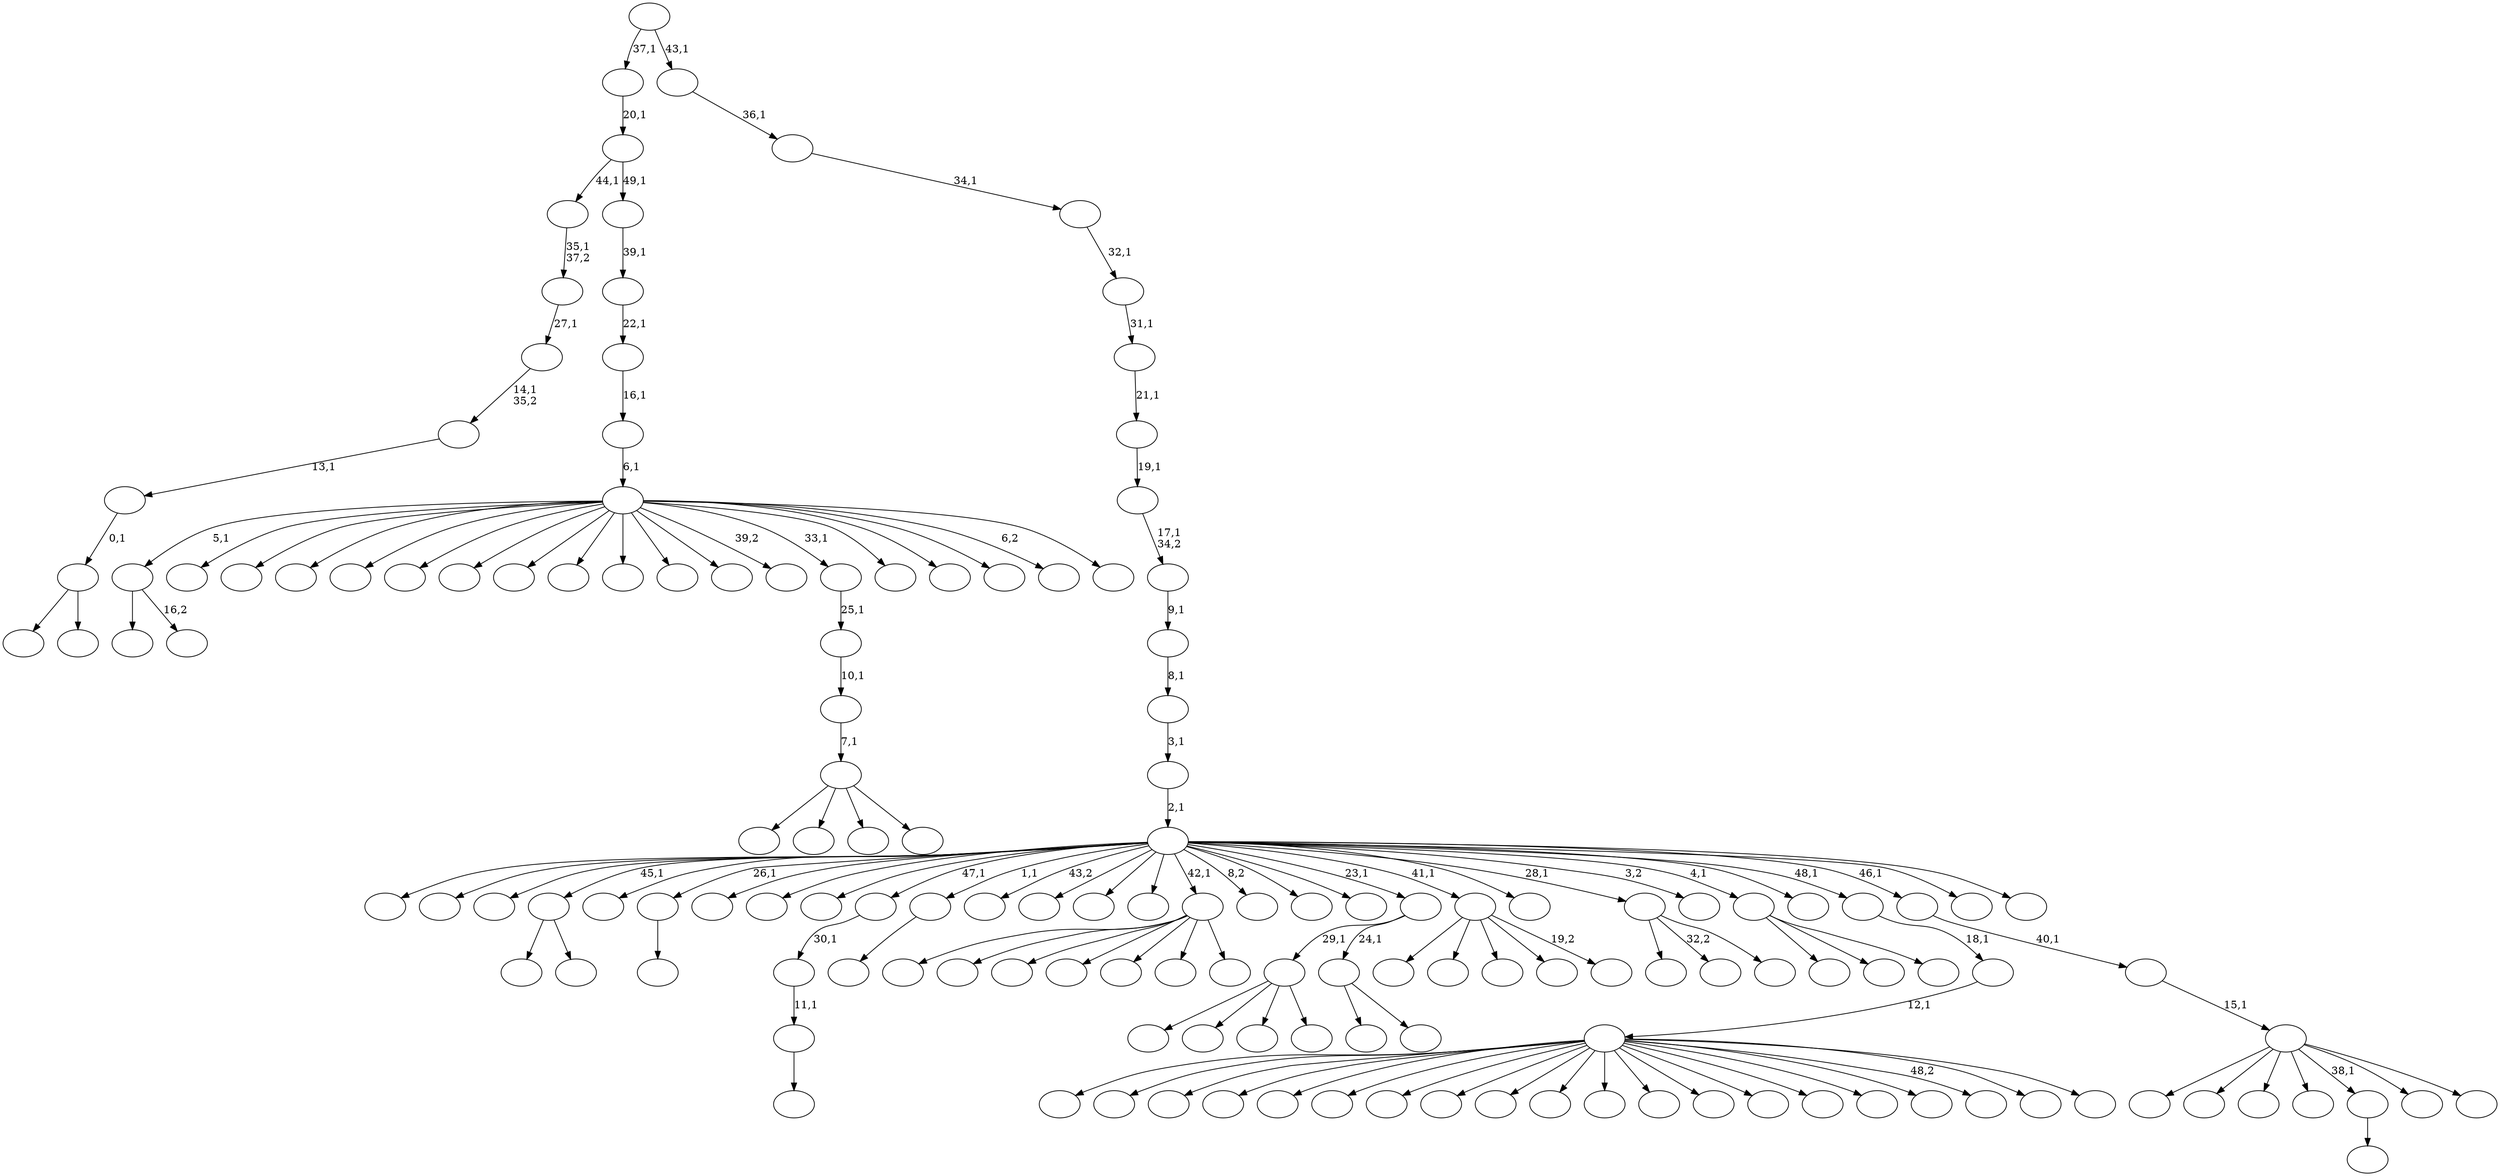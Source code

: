 digraph T {
	150 [label=""]
	149 [label=""]
	148 [label=""]
	147 [label=""]
	146 [label=""]
	145 [label=""]
	144 [label=""]
	143 [label=""]
	142 [label=""]
	141 [label=""]
	140 [label=""]
	139 [label=""]
	138 [label=""]
	137 [label=""]
	136 [label=""]
	135 [label=""]
	134 [label=""]
	133 [label=""]
	132 [label=""]
	131 [label=""]
	130 [label=""]
	129 [label=""]
	128 [label=""]
	127 [label=""]
	126 [label=""]
	125 [label=""]
	124 [label=""]
	123 [label=""]
	122 [label=""]
	121 [label=""]
	120 [label=""]
	119 [label=""]
	118 [label=""]
	117 [label=""]
	116 [label=""]
	115 [label=""]
	114 [label=""]
	113 [label=""]
	112 [label=""]
	111 [label=""]
	110 [label=""]
	109 [label=""]
	108 [label=""]
	107 [label=""]
	106 [label=""]
	105 [label=""]
	104 [label=""]
	103 [label=""]
	102 [label=""]
	101 [label=""]
	100 [label=""]
	99 [label=""]
	98 [label=""]
	97 [label=""]
	96 [label=""]
	95 [label=""]
	94 [label=""]
	93 [label=""]
	92 [label=""]
	91 [label=""]
	90 [label=""]
	89 [label=""]
	88 [label=""]
	87 [label=""]
	86 [label=""]
	85 [label=""]
	84 [label=""]
	83 [label=""]
	82 [label=""]
	81 [label=""]
	80 [label=""]
	79 [label=""]
	78 [label=""]
	77 [label=""]
	76 [label=""]
	75 [label=""]
	74 [label=""]
	73 [label=""]
	72 [label=""]
	71 [label=""]
	70 [label=""]
	69 [label=""]
	68 [label=""]
	67 [label=""]
	66 [label=""]
	65 [label=""]
	64 [label=""]
	63 [label=""]
	62 [label=""]
	61 [label=""]
	60 [label=""]
	59 [label=""]
	58 [label=""]
	57 [label=""]
	56 [label=""]
	55 [label=""]
	54 [label=""]
	53 [label=""]
	52 [label=""]
	51 [label=""]
	50 [label=""]
	49 [label=""]
	48 [label=""]
	47 [label=""]
	46 [label=""]
	45 [label=""]
	44 [label=""]
	43 [label=""]
	42 [label=""]
	41 [label=""]
	40 [label=""]
	39 [label=""]
	38 [label=""]
	37 [label=""]
	36 [label=""]
	35 [label=""]
	34 [label=""]
	33 [label=""]
	32 [label=""]
	31 [label=""]
	30 [label=""]
	29 [label=""]
	28 [label=""]
	27 [label=""]
	26 [label=""]
	25 [label=""]
	24 [label=""]
	23 [label=""]
	22 [label=""]
	21 [label=""]
	20 [label=""]
	19 [label=""]
	18 [label=""]
	17 [label=""]
	16 [label=""]
	15 [label=""]
	14 [label=""]
	13 [label=""]
	12 [label=""]
	11 [label=""]
	10 [label=""]
	9 [label=""]
	8 [label=""]
	7 [label=""]
	6 [label=""]
	5 [label=""]
	4 [label=""]
	3 [label=""]
	2 [label=""]
	1 [label=""]
	0 [label=""]
	142 -> 150 [label=""]
	142 -> 143 [label="16,2"]
	128 -> 130 [label=""]
	128 -> 129 [label=""]
	117 -> 144 [label=""]
	117 -> 118 [label=""]
	116 -> 117 [label="0,1"]
	115 -> 116 [label="13,1"]
	114 -> 115 [label="14,1\n35,2"]
	113 -> 114 [label="27,1"]
	112 -> 113 [label="35,1\n37,2"]
	108 -> 109 [label=""]
	93 -> 94 [label=""]
	92 -> 93 [label="11,1"]
	91 -> 92 [label="30,1"]
	87 -> 148 [label=""]
	87 -> 147 [label=""]
	87 -> 132 [label=""]
	87 -> 88 [label=""]
	83 -> 84 [label=""]
	70 -> 71 [label=""]
	63 -> 146 [label=""]
	63 -> 145 [label=""]
	63 -> 82 [label=""]
	63 -> 64 [label=""]
	62 -> 63 [label="7,1"]
	61 -> 62 [label="10,1"]
	60 -> 61 [label="25,1"]
	57 -> 127 [label=""]
	57 -> 123 [label=""]
	57 -> 100 [label=""]
	57 -> 95 [label=""]
	57 -> 85 [label=""]
	57 -> 79 [label=""]
	57 -> 58 [label=""]
	49 -> 139 [label=""]
	49 -> 50 [label=""]
	48 -> 87 [label="29,1"]
	48 -> 49 [label="24,1"]
	44 -> 149 [label=""]
	44 -> 111 [label=""]
	44 -> 98 [label=""]
	44 -> 75 [label=""]
	44 -> 45 [label="19,2"]
	37 -> 86 [label=""]
	37 -> 52 [label="32,2"]
	37 -> 38 [label=""]
	33 -> 142 [label="5,1"]
	33 -> 141 [label=""]
	33 -> 126 [label=""]
	33 -> 125 [label=""]
	33 -> 121 [label=""]
	33 -> 110 [label=""]
	33 -> 104 [label=""]
	33 -> 102 [label=""]
	33 -> 76 [label=""]
	33 -> 72 [label=""]
	33 -> 69 [label=""]
	33 -> 68 [label=""]
	33 -> 66 [label="39,2"]
	33 -> 60 [label="33,1"]
	33 -> 46 [label=""]
	33 -> 41 [label=""]
	33 -> 39 [label=""]
	33 -> 35 [label="6,2"]
	33 -> 34 [label=""]
	32 -> 33 [label="6,1"]
	31 -> 32 [label="16,1"]
	30 -> 31 [label="22,1"]
	29 -> 30 [label="39,1"]
	28 -> 112 [label="44,1"]
	28 -> 29 [label="49,1"]
	27 -> 28 [label="20,1"]
	24 -> 103 [label=""]
	24 -> 40 [label=""]
	24 -> 25 [label=""]
	21 -> 140 [label=""]
	21 -> 138 [label=""]
	21 -> 137 [label=""]
	21 -> 131 [label=""]
	21 -> 122 [label=""]
	21 -> 107 [label=""]
	21 -> 99 [label=""]
	21 -> 97 [label=""]
	21 -> 90 [label=""]
	21 -> 89 [label=""]
	21 -> 80 [label=""]
	21 -> 77 [label=""]
	21 -> 74 [label=""]
	21 -> 73 [label=""]
	21 -> 59 [label=""]
	21 -> 56 [label=""]
	21 -> 53 [label=""]
	21 -> 47 [label="48,2"]
	21 -> 43 [label=""]
	21 -> 22 [label=""]
	20 -> 21 [label="12,1"]
	19 -> 20 [label="18,1"]
	17 -> 135 [label=""]
	17 -> 124 [label=""]
	17 -> 120 [label=""]
	17 -> 105 [label=""]
	17 -> 70 [label="38,1"]
	17 -> 26 [label=""]
	17 -> 18 [label=""]
	16 -> 17 [label="15,1"]
	15 -> 16 [label="40,1"]
	12 -> 136 [label=""]
	12 -> 134 [label=""]
	12 -> 133 [label=""]
	12 -> 128 [label="45,1"]
	12 -> 119 [label=""]
	12 -> 108 [label="26,1"]
	12 -> 106 [label=""]
	12 -> 101 [label=""]
	12 -> 96 [label=""]
	12 -> 91 [label="47,1"]
	12 -> 83 [label="1,1"]
	12 -> 81 [label="43,2"]
	12 -> 78 [label=""]
	12 -> 67 [label=""]
	12 -> 65 [label=""]
	12 -> 57 [label="42,1"]
	12 -> 55 [label="8,2"]
	12 -> 54 [label=""]
	12 -> 51 [label=""]
	12 -> 48 [label="23,1"]
	12 -> 44 [label="41,1"]
	12 -> 42 [label=""]
	12 -> 37 [label="28,1"]
	12 -> 36 [label="3,2"]
	12 -> 24 [label="4,1"]
	12 -> 23 [label=""]
	12 -> 19 [label="48,1"]
	12 -> 15 [label="46,1"]
	12 -> 14 [label=""]
	12 -> 13 [label=""]
	11 -> 12 [label="2,1"]
	10 -> 11 [label="3,1"]
	9 -> 10 [label="8,1"]
	8 -> 9 [label="9,1"]
	7 -> 8 [label="17,1\n34,2"]
	6 -> 7 [label="19,1"]
	5 -> 6 [label="21,1"]
	4 -> 5 [label="31,1"]
	3 -> 4 [label="32,1"]
	2 -> 3 [label="34,1"]
	1 -> 2 [label="36,1"]
	0 -> 27 [label="37,1"]
	0 -> 1 [label="43,1"]
}

